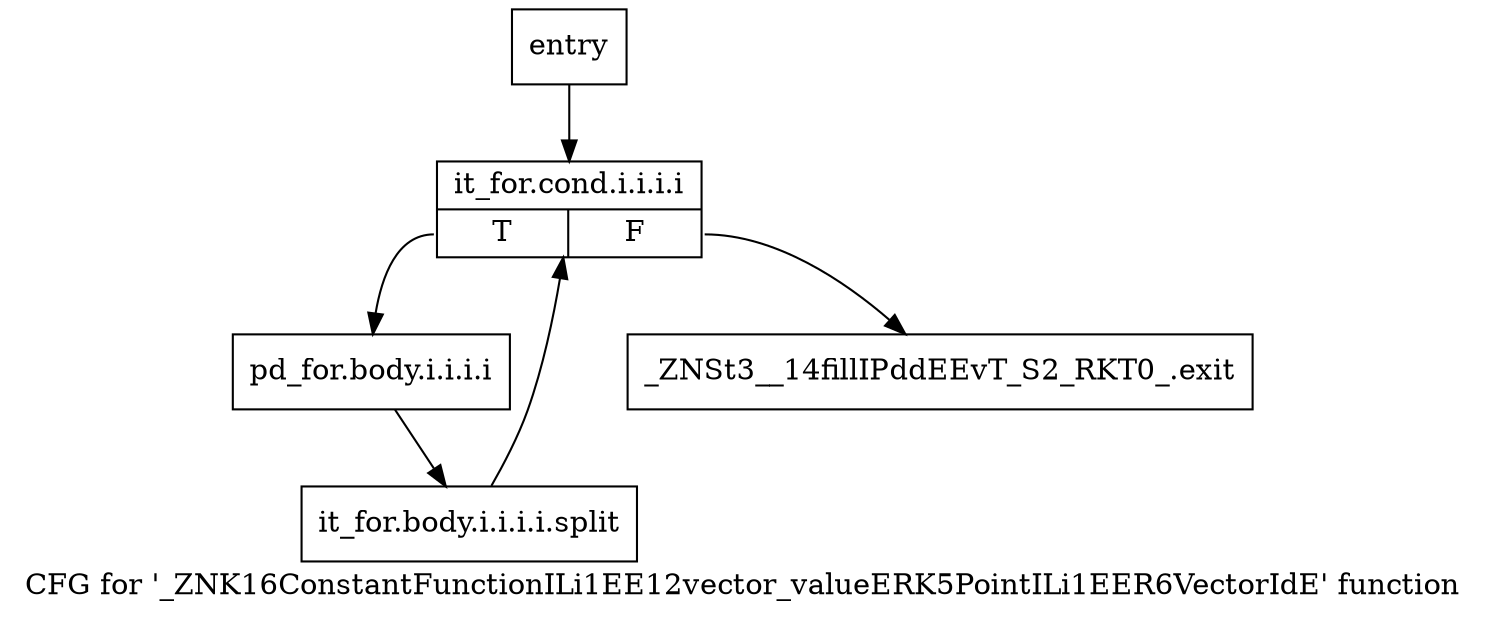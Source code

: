digraph "CFG for '_ZNK16ConstantFunctionILi1EE12vector_valueERK5PointILi1EER6VectorIdE' function" {
	label="CFG for '_ZNK16ConstantFunctionILi1EE12vector_valueERK5PointILi1EER6VectorIdE' function";

	Node0x57c6140 [shape=record,label="{entry}"];
	Node0x57c6140 -> Node0x57c6190;
	Node0x57c6190 [shape=record,label="{it_for.cond.i.i.i.i|{<s0>T|<s1>F}}"];
	Node0x57c6190:s0 -> Node0x57c61e0;
	Node0x57c6190:s1 -> Node0x57c6230;
	Node0x57c61e0 [shape=record,label="{pd_for.body.i.i.i.i}"];
	Node0x57c61e0 -> Node0xa784a10;
	Node0xa784a10 [shape=record,label="{it_for.body.i.i.i.i.split}"];
	Node0xa784a10 -> Node0x57c6190;
	Node0x57c6230 [shape=record,label="{_ZNSt3__14fillIPddEEvT_S2_RKT0_.exit}"];
}
